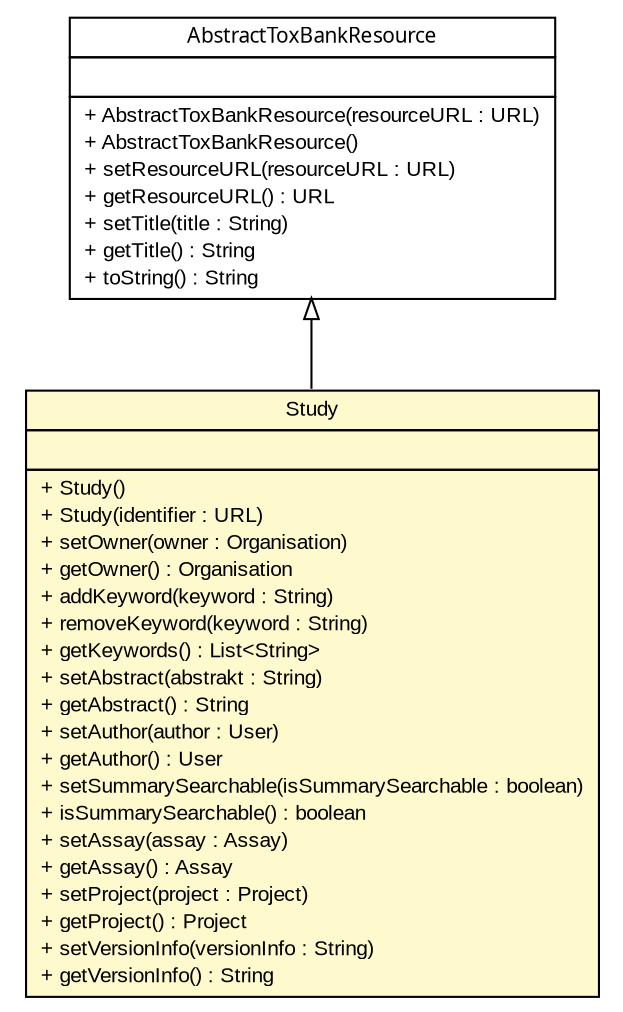#!/usr/local/bin/dot
#
# Class diagram 
# Generated by UmlGraph version 4.6 (http://www.spinellis.gr/sw/umlgraph)
#

digraph G {
	edge [fontname="arial",fontsize=10,labelfontname="arial",labelfontsize=10];
	node [fontname="arial",fontsize=10,shape=plaintext];
	// net.toxbank.client.resource.Study
	c654 [label=<<table border="0" cellborder="1" cellspacing="0" cellpadding="2" port="p" bgcolor="lemonChiffon" href="./Study.html">
		<tr><td><table border="0" cellspacing="0" cellpadding="1">
			<tr><td> Study </td></tr>
		</table></td></tr>
		<tr><td><table border="0" cellspacing="0" cellpadding="1">
			<tr><td align="left">  </td></tr>
		</table></td></tr>
		<tr><td><table border="0" cellspacing="0" cellpadding="1">
			<tr><td align="left"> + Study() </td></tr>
			<tr><td align="left"> + Study(identifier : URL) </td></tr>
			<tr><td align="left"> + setOwner(owner : Organisation) </td></tr>
			<tr><td align="left"> + getOwner() : Organisation </td></tr>
			<tr><td align="left"> + addKeyword(keyword : String) </td></tr>
			<tr><td align="left"> + removeKeyword(keyword : String) </td></tr>
			<tr><td align="left"> + getKeywords() : List&lt;String&gt; </td></tr>
			<tr><td align="left"> + setAbstract(abstrakt : String) </td></tr>
			<tr><td align="left"> + getAbstract() : String </td></tr>
			<tr><td align="left"> + setAuthor(author : User) </td></tr>
			<tr><td align="left"> + getAuthor() : User </td></tr>
			<tr><td align="left"> + setSummarySearchable(isSummarySearchable : boolean) </td></tr>
			<tr><td align="left"> + isSummarySearchable() : boolean </td></tr>
			<tr><td align="left"> + setAssay(assay : Assay) </td></tr>
			<tr><td align="left"> + getAssay() : Assay </td></tr>
			<tr><td align="left"> + setProject(project : Project) </td></tr>
			<tr><td align="left"> + getProject() : Project </td></tr>
			<tr><td align="left"> + setVersionInfo(versionInfo : String) </td></tr>
			<tr><td align="left"> + getVersionInfo() : String </td></tr>
		</table></td></tr>
		</table>>, fontname="arial", fontcolor="black", fontsize=10.0];
	// net.toxbank.client.resource.AbstractToxBankResource
	c665 [label=<<table border="0" cellborder="1" cellspacing="0" cellpadding="2" port="p" href="./AbstractToxBankResource.html">
		<tr><td><table border="0" cellspacing="0" cellpadding="1">
			<tr><td><font face="ariali"> AbstractToxBankResource </font></td></tr>
		</table></td></tr>
		<tr><td><table border="0" cellspacing="0" cellpadding="1">
			<tr><td align="left">  </td></tr>
		</table></td></tr>
		<tr><td><table border="0" cellspacing="0" cellpadding="1">
			<tr><td align="left"> + AbstractToxBankResource(resourceURL : URL) </td></tr>
			<tr><td align="left"> + AbstractToxBankResource() </td></tr>
			<tr><td align="left"> + setResourceURL(resourceURL : URL) </td></tr>
			<tr><td align="left"> + getResourceURL() : URL </td></tr>
			<tr><td align="left"> + setTitle(title : String) </td></tr>
			<tr><td align="left"> + getTitle() : String </td></tr>
			<tr><td align="left"> + toString() : String </td></tr>
		</table></td></tr>
		</table>>, fontname="arial", fontcolor="black", fontsize=10.0];
	//net.toxbank.client.resource.Study extends net.toxbank.client.resource.AbstractToxBankResource
	c665:p -> c654:p [dir=back,arrowtail=empty];
}

